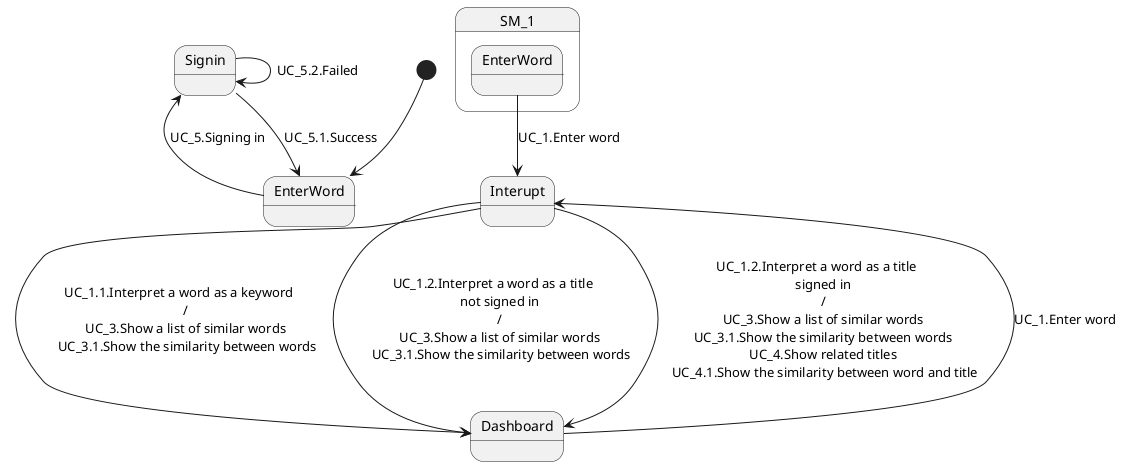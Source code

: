 @startuml

[*] --> EnterWord
SM_1.EnterWord --> Interupt : UC_1.Enter word

Interupt --> Dashboard : \
    UC_1.1.Interpret a word as a keyword \n\
    / \n\
    UC_3.Show a list of similar words \n\
    UC_3.1.Show the similarity between words

Interupt --> Dashboard : \
    UC_1.2.Interpret a word as a title \n\
    not signed in \n\
    / \n\
    UC_3.Show a list of similar words \n\
    UC_3.1.Show the similarity between words

Interupt --> Dashboard : \
    UC_1.2.Interpret a word as a title \n\
    signed in \n\
    / \n\
    UC_3.Show a list of similar words \n\
    UC_3.1.Show the similarity between words \n\
    UC_4.Show related titles \n\
    UC_4.1.Show the similarity between word and title



Dashboard --> Interupt : UC_1.Enter word

EnterWord -up-> Signin : UC_5.Signing in
Signin --> EnterWord : UC_5.1.Success
Signin --> Signin : UC_5.2.Failed


@enduml
